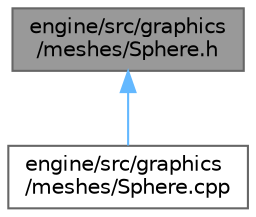 digraph "engine/src/graphics/meshes/Sphere.h"
{
 // LATEX_PDF_SIZE
  bgcolor="transparent";
  edge [fontname=Helvetica,fontsize=10,labelfontname=Helvetica,labelfontsize=10];
  node [fontname=Helvetica,fontsize=10,shape=box,height=0.2,width=0.4];
  Node1 [id="Node000001",label="engine/src/graphics\l/meshes/Sphere.h",height=0.2,width=0.4,color="gray40", fillcolor="grey60", style="filled", fontcolor="black",tooltip="Header file for the Sphere class."];
  Node1 -> Node2 [id="edge1_Node000001_Node000002",dir="back",color="steelblue1",style="solid",tooltip=" "];
  Node2 [id="Node000002",label="engine/src/graphics\l/meshes/Sphere.cpp",height=0.2,width=0.4,color="grey40", fillcolor="white", style="filled",URL="$d5/dd6/_sphere_8cpp.html",tooltip="Sphere class for rendering a sphere mesh."];
}
